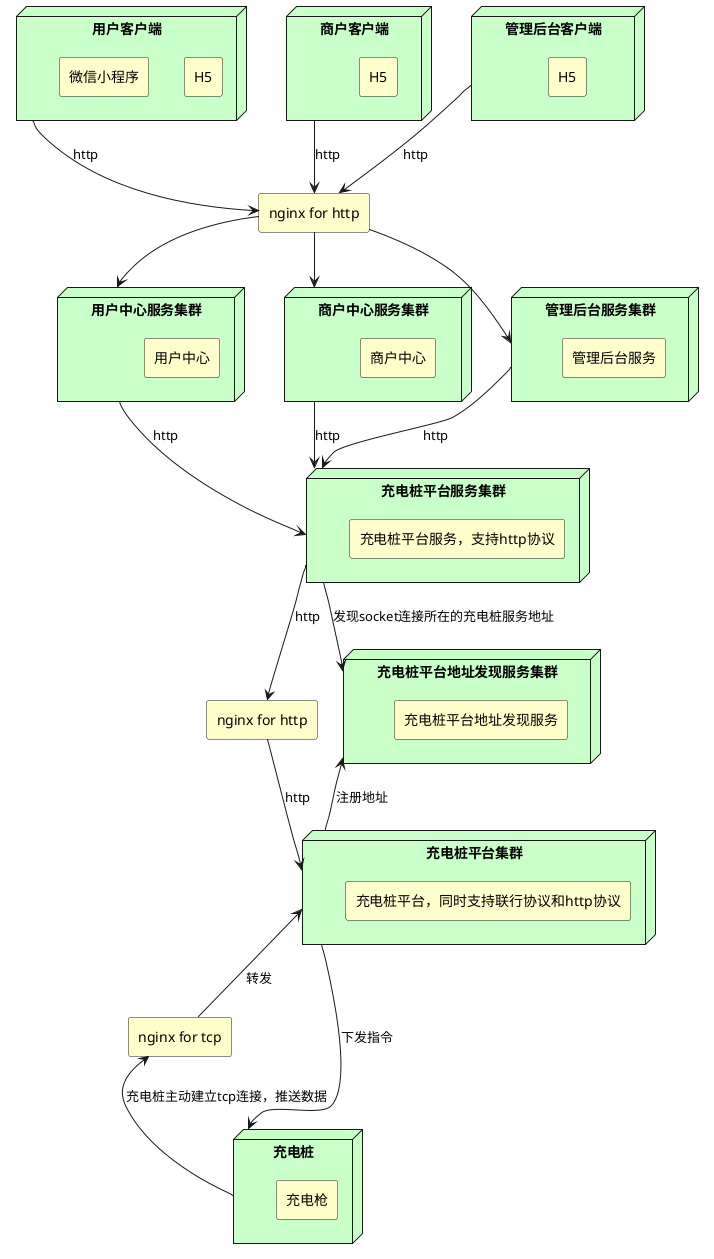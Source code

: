 @startuml

sprite $bProcess jar:archimate/business-process
sprite $aService jar:archimate/application-service
sprite $aComponent jar:archimate/application-component
sprite $bEvent jar:archimate/business-event

node  "充电桩" #TECHNOLOGY{
    archimate #Business "充电枪"  as 充电枪
}

archimate #Business "nginx for tcp"  as 充电桩平台nginx

node  "充电桩平台集群" #TECHNOLOGY{
archimate #Business "充电桩平台，同时支持联行协议和http协议"  as 充电桩平台
}

archimate #Business "nginx for http"  as 充电桩平台内部nginx


node  "充电桩平台服务集群" #TECHNOLOGY{
archimate #Business "充电桩平台服务，支持http协议"  as 充电桩平台服务
}

node  "充电桩平台地址发现服务集群" #TECHNOLOGY{
archimate #Business "充电桩平台地址发现服务"  as 充电桩平台地址发现服务
}

node  "用户客户端" #TECHNOLOGY{
archimate #Business "H5"  as H5
archimate #Business "微信小程序"  as 微信小程序
}

node  "商户客户端" #TECHNOLOGY{
archimate #Business "H5"  as 商户客户端H5
}

node  "管理后台客户端" #TECHNOLOGY{
archimate #Business "H5"  as 管理后台客户端H5
}

archimate #Business "nginx for http"  as http服务nginx

node  "用户中心服务集群" #TECHNOLOGY{
archimate #Business "用户中心"  as 用户中心
}

node  "商户中心服务集群" #TECHNOLOGY{
archimate #Business "商户中心"  as 商户中心
}

node  "管理后台服务集群" #TECHNOLOGY{
archimate #Business "管理后台服务"  as 管理后台服务
}

用户客户端 -down-> http服务nginx:http
商户客户端 -down-> http服务nginx:http
管理后台客户端 -down-> http服务nginx:http

http服务nginx -down-> 用户中心服务集群
http服务nginx -down-> 商户中心服务集群
http服务nginx -down-> 管理后台服务集群

用户中心服务集群 -down-> 充电桩平台服务集群:http
商户中心服务集群 -down-> 充电桩平台服务集群:http
管理后台服务集群 -down-> 充电桩平台服务集群:http

充电桩平台服务集群 -down-> 充电桩平台地址发现服务集群:发现socket连接所在的充电桩服务地址

充电桩平台服务集群 -down-> 充电桩平台内部nginx:http
充电桩平台内部nginx -down-> 充电桩平台集群:http
充电桩平台集群 -up-> 充电桩平台地址发现服务集群:注册地址
充电桩平台集群 -down-> 充电桩:下发指令

充电桩平台nginx -up-> 充电桩平台集群:转发
充电桩 -up-> 充电桩平台nginx:充电桩主动建立tcp连接，推送数据




@enduml